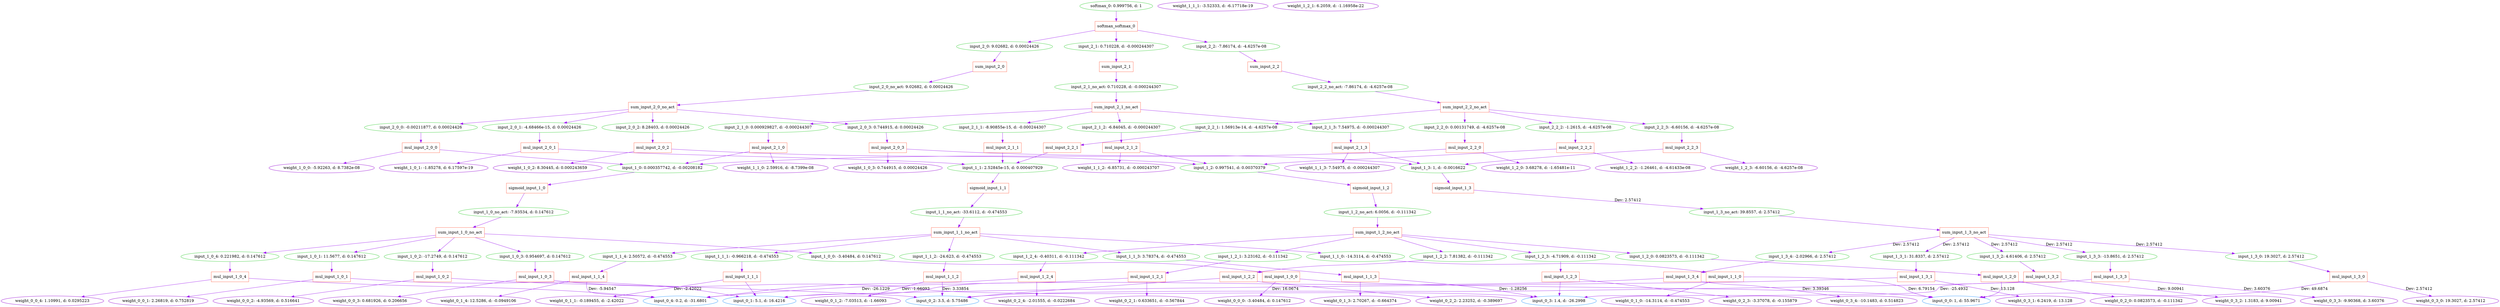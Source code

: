 digraph G {
0 [label="softmax_0: 0.999756, d: 1", shape=oval, color=limegreen];
1 [label="softmax_softmax_0", shape=box, color=tomato];
2 [label="input_2_0: 9.02682, d: 0.00024426", shape=oval, color=limegreen];
3 [label="sum_input_2_0", shape=box, color=tomato];
4 [label="input_2_0_no_act: 9.02682, d: 0.00024426", shape=oval, color=limegreen];
5 [label="sum_input_2_0_no_act", shape=box, color=tomato];
6 [label="input_2_0_0: -0.00211877, d: 0.00024426", shape=oval, color=limegreen];
7 [label="mul_input_2_0_0", shape=box, color=tomato];
8 [label="weight_1_0_0: -5.92263, d: 8.7382e-08", shape=oval, color=darkviolet];
9 [label="input_1_0: 0.000357742, d: -0.00208182", shape=oval, color=limegreen];
10 [label="sigmoid_input_1_0", shape=box, color=tomato];
11 [label="input_1_0_no_act: -7.93534, d: 0.147612", shape=oval, color=limegreen];
12 [label="sum_input_1_0_no_act", shape=box, color=tomato];
13 [label="input_1_0_0: -3.40484, d: 0.147612", shape=oval, color=limegreen];
14 [label="mul_input_1_0_0", shape=box, color=tomato];
15 [label="weight_0_0_0: -3.40484, d: 0.147612", shape=oval, color=darkviolet];
16 [label="input_0_0: 1, d: 55.9671", shape=oval, color=dodgerblue];
17 [label="input_1_0_1: 11.5677, d: 0.147612", shape=oval, color=limegreen];
18 [label="mul_input_1_0_1", shape=box, color=tomato];
19 [label="weight_0_0_1: 2.26819, d: 0.752819", shape=oval, color=darkviolet];
20 [label="input_0_1: 5.1, d: 16.4216", shape=oval, color=dodgerblue];
21 [label="input_1_0_2: -17.2749, d: 0.147612", shape=oval, color=limegreen];
22 [label="mul_input_1_0_2", shape=box, color=tomato];
23 [label="weight_0_0_2: -4.93569, d: 0.516641", shape=oval, color=darkviolet];
24 [label="input_0_2: 3.5, d: 5.75486", shape=oval, color=dodgerblue];
25 [label="input_1_0_3: 0.954697, d: 0.147612", shape=oval, color=limegreen];
26 [label="mul_input_1_0_3", shape=box, color=tomato];
27 [label="weight_0_0_3: 0.681926, d: 0.206656", shape=oval, color=darkviolet];
28 [label="input_0_3: 1.4, d: -26.2998", shape=oval, color=dodgerblue];
29 [label="input_1_0_4: 0.221982, d: 0.147612", shape=oval, color=limegreen];
30 [label="mul_input_1_0_4", shape=box, color=tomato];
31 [label="weight_0_0_4: 1.10991, d: 0.0295223", shape=oval, color=darkviolet];
32 [label="input_0_4: 0.2, d: -31.6801", shape=oval, color=dodgerblue];
33 [label="input_2_0_1: -4.68466e-15, d: 0.00024426", shape=oval, color=limegreen];
34 [label="mul_input_2_0_1", shape=box, color=tomato];
35 [label="weight_1_0_1: -1.85278, d: 6.17597e-19", shape=oval, color=darkviolet];
36 [label="input_1_1: 2.52845e-15, d: 0.000407929", shape=oval, color=limegreen];
37 [label="sigmoid_input_1_1", shape=box, color=tomato];
38 [label="input_1_1_no_act: -33.6112, d: -0.474553", shape=oval, color=limegreen];
39 [label="sum_input_1_1_no_act", shape=box, color=tomato];
40 [label="input_1_1_0: -14.3114, d: -0.474553", shape=oval, color=limegreen];
41 [label="mul_input_1_1_0", shape=box, color=tomato];
42 [label="weight_0_1_0: -14.3114, d: -0.474553", shape=oval, color=darkviolet];
43 [label="input_1_1_1: -0.966218, d: -0.474553", shape=oval, color=limegreen];
44 [label="mul_input_1_1_1", shape=box, color=tomato];
45 [label="weight_0_1_1: -0.189455, d: -2.42022", shape=oval, color=darkviolet];
46 [label="input_1_1_2: -24.623, d: -0.474553", shape=oval, color=limegreen];
47 [label="mul_input_1_1_2", shape=box, color=tomato];
48 [label="weight_0_1_2: -7.03513, d: -1.66093", shape=oval, color=darkviolet];
49 [label="input_1_1_3: 3.78374, d: -0.474553", shape=oval, color=limegreen];
50 [label="mul_input_1_1_3", shape=box, color=tomato];
51 [label="weight_0_1_3: 2.70267, d: -0.664374", shape=oval, color=darkviolet];
52 [label="input_1_1_4: 2.50572, d: -0.474553", shape=oval, color=limegreen];
53 [label="mul_input_1_1_4", shape=box, color=tomato];
54 [label="weight_0_1_4: 12.5286, d: -0.0949106", shape=oval, color=darkviolet];
55 [label="input_2_0_2: 8.28403, d: 0.00024426", shape=oval, color=limegreen];
56 [label="mul_input_2_0_2", shape=box, color=tomato];
57 [label="weight_1_0_2: 8.30445, d: 0.000243659", shape=oval, color=darkviolet];
58 [label="input_1_2: 0.997541, d: 0.00370379", shape=oval, color=limegreen];
59 [label="sigmoid_input_1_2", shape=box, color=tomato];
60 [label="input_1_2_no_act: 6.0056, d: -0.111342", shape=oval, color=limegreen];
61 [label="sum_input_1_2_no_act", shape=box, color=tomato];
62 [label="input_1_2_0: 0.0823573, d: -0.111342", shape=oval, color=limegreen];
63 [label="mul_input_1_2_0", shape=box, color=tomato];
64 [label="weight_0_2_0: 0.0823573, d: -0.111342", shape=oval, color=darkviolet];
65 [label="input_1_2_1: 3.23162, d: -0.111342", shape=oval, color=limegreen];
66 [label="mul_input_1_2_1", shape=box, color=tomato];
67 [label="weight_0_2_1: 0.633651, d: -0.567844", shape=oval, color=darkviolet];
68 [label="input_1_2_2: 7.81382, d: -0.111342", shape=oval, color=limegreen];
69 [label="mul_input_1_2_2", shape=box, color=tomato];
70 [label="weight_0_2_2: 2.23252, d: -0.389697", shape=oval, color=darkviolet];
71 [label="input_1_2_3: -4.71909, d: -0.111342", shape=oval, color=limegreen];
72 [label="mul_input_1_2_3", shape=box, color=tomato];
73 [label="weight_0_2_3: -3.37078, d: -0.155879", shape=oval, color=darkviolet];
74 [label="input_1_2_4: -0.40311, d: -0.111342", shape=oval, color=limegreen];
75 [label="mul_input_1_2_4", shape=box, color=tomato];
76 [label="weight_0_2_4: -2.01555, d: -0.0222684", shape=oval, color=darkviolet];
77 [label="input_2_0_3: 0.744915, d: 0.00024426", shape=oval, color=limegreen];
78 [label="mul_input_2_0_3", shape=box, color=tomato];
79 [label="weight_1_0_3: 0.744915, d: 0.00024426", shape=oval, color=darkviolet];
80 [label="input_1_3: 1, d: -0.0016622", shape=oval, color=limegreen];
81 [label="sigmoid_input_1_3", shape=box, color=tomato];
82 [label="input_1_3_no_act: 39.8557, d: 2.57412", shape=oval, color=limegreen];
83 [label="sum_input_1_3_no_act", shape=box, color=tomato];
84 [label="input_1_3_0: 19.3027, d: 2.57412", shape=oval, color=limegreen];
85 [label="mul_input_1_3_0", shape=box, color=tomato];
86 [label="weight_0_3_0: 19.3027, d: 2.57412", shape=oval, color=darkviolet];
87 [label="input_1_3_1: 31.8337, d: 2.57412", shape=oval, color=limegreen];
88 [label="mul_input_1_3_1", shape=box, color=tomato];
89 [label="weight_0_3_1: 6.2419, d: 13.128", shape=oval, color=darkviolet];
90 [label="input_1_3_2: 4.61406, d: 2.57412", shape=oval, color=limegreen];
91 [label="mul_input_1_3_2", shape=box, color=tomato];
92 [label="weight_0_3_2: 1.3183, d: 9.00941", shape=oval, color=darkviolet];
93 [label="input_1_3_3: -13.8651, d: 2.57412", shape=oval, color=limegreen];
94 [label="mul_input_1_3_3", shape=box, color=tomato];
95 [label="weight_0_3_3: -9.90368, d: 3.60376", shape=oval, color=darkviolet];
96 [label="input_1_3_4: -2.02966, d: 2.57412", shape=oval, color=limegreen];
97 [label="mul_input_1_3_4", shape=box, color=tomato];
98 [label="weight_0_3_4: -10.1483, d: 0.514823", shape=oval, color=darkviolet];
99 [label="input_2_1: 0.710228, d: -0.000244307", shape=oval, color=limegreen];
100 [label="sum_input_2_1", shape=box, color=tomato];
101 [label="input_2_1_no_act: 0.710228, d: -0.000244307", shape=oval, color=limegreen];
102 [label="sum_input_2_1_no_act", shape=box, color=tomato];
103 [label="input_2_1_0: 0.000929827, d: -0.000244307", shape=oval, color=limegreen];
104 [label="mul_input_2_1_0", shape=box, color=tomato];
105 [label="weight_1_1_0: 2.59916, d: -8.7399e-08", shape=oval, color=darkviolet];
106 [label="input_2_1_1: -8.90855e-15, d: -0.000244307", shape=oval, color=limegreen];
107 [label="mul_input_2_1_1", shape=box, color=tomato];
108 [label="weight_1_1_1: -3.52333, d: -6.17718e-19", shape=oval, color=darkviolet];
109 [label="input_2_1_2: -6.84045, d: -0.000244307", shape=oval, color=limegreen];
110 [label="mul_input_2_1_2", shape=box, color=tomato];
111 [label="weight_1_1_2: -6.85731, d: -0.000243707", shape=oval, color=darkviolet];
112 [label="input_2_1_3: 7.54975, d: -0.000244307", shape=oval, color=limegreen];
113 [label="mul_input_2_1_3", shape=box, color=tomato];
114 [label="weight_1_1_3: 7.54975, d: -0.000244307", shape=oval, color=darkviolet];
115 [label="input_2_2: -7.86174, d: -4.6257e-08", shape=oval, color=limegreen];
116 [label="sum_input_2_2", shape=box, color=tomato];
117 [label="input_2_2_no_act: -7.86174, d: -4.6257e-08", shape=oval, color=limegreen];
118 [label="sum_input_2_2_no_act", shape=box, color=tomato];
119 [label="input_2_2_0: 0.00131749, d: -4.6257e-08", shape=oval, color=limegreen];
120 [label="mul_input_2_2_0", shape=box, color=tomato];
121 [label="weight_1_2_0: 3.68278, d: -1.65481e-11", shape=oval, color=darkviolet];
122 [label="input_2_2_1: 1.56913e-14, d: -4.6257e-08", shape=oval, color=limegreen];
123 [label="mul_input_2_2_1", shape=box, color=tomato];
124 [label="weight_1_2_1: 6.2059, d: -1.16958e-22", shape=oval, color=darkviolet];
125 [label="input_2_2_2: -1.2615, d: -4.6257e-08", shape=oval, color=limegreen];
126 [label="mul_input_2_2_2", shape=box, color=tomato];
127 [label="weight_1_2_2: -1.26461, d: -4.61433e-08", shape=oval, color=darkviolet];
128 [label="input_2_2_3: -6.60156, d: -4.6257e-08", shape=oval, color=limegreen];
129 [label="mul_input_2_2_3", shape=box, color=tomato];
130 [label="weight_1_2_3: -6.60156, d: -4.6257e-08", shape=oval, color=darkviolet];
0->1  [color=purple]
 [label=""];
2->3  [color=purple]
 [label=""];
4->5  [color=purple]
 [label=""];
6->7  [color=purple]
 [label=""];
9->10  [color=purple]
 [label=""];
11->12  [color=purple]
 [label=""];
13->14  [color=purple]
 [label=""];
17->18  [color=purple]
 [label=""];
21->22  [color=purple]
 [label=""];
25->26  [color=purple]
 [label=""];
29->30  [color=purple]
 [label=""];
33->34  [color=purple]
 [label=""];
36->37  [color=purple]
 [label=""];
38->39  [color=purple]
 [label=""];
40->41  [color=purple]
 [label=""];
43->44  [color=purple]
 [label=""];
46->47  [color=purple]
 [label=""];
49->50  [color=purple]
 [label=""];
52->53  [color=purple]
 [label=""];
55->56  [color=purple]
 [label=""];
58->59  [color=purple]
 [label=""];
60->61  [color=purple]
 [label=""];
62->63  [color=purple]
 [label=""];
65->66  [color=purple]
 [label=""];
68->69  [color=purple]
 [label=""];
71->72  [color=purple]
 [label=""];
74->75  [color=purple]
 [label=""];
77->78  [color=purple]
 [label=""];
80->81  [color=purple]
 [label=""];
82->83  [color=purple]
 [label=""];
84->85  [color=purple]
 [label=""];
87->88  [color=purple]
 [label=""];
90->91  [color=purple]
 [label=""];
93->94  [color=purple]
 [label=""];
96->97  [color=purple]
 [label=""];
99->100  [color=purple]
 [label=""];
101->102  [color=purple]
 [label=""];
103->104  [color=purple]
 [label=""];
106->107  [color=purple]
 [label=""];
109->110  [color=purple]
 [label=""];
112->113  [color=purple]
 [label=""];
115->116  [color=purple]
 [label=""];
117->118  [color=purple]
 [label=""];
119->120  [color=purple]
 [label=""];
122->123  [color=purple]
 [label=""];
125->126  [color=purple]
 [label=""];
128->129  [color=purple]
 [label=""];
1->2  [color=purple]
 [label=""];
3->4  [color=purple]
 [label=""];
5->6  [color=purple]
 [label=""];
7->8  [color=purple]
 [label=""];
7->9  [color=purple]
 [label=""];
10->11  [color=purple]
 [label=""];
12->13  [color=purple]
 [label=""];
14->15  [color=purple]
 [label=""];
14->16  [color=purple]
 [label=""];
12->17  [color=purple]
 [label=""];
18->19  [color=purple]
 [label=""];
18->20  [color=purple]
 [label=""];
12->21  [color=purple]
 [label=""];
22->23  [color=purple]
 [label=""];
22->24  [color=purple]
 [label=""];
12->25  [color=purple]
 [label=""];
26->27  [color=purple]
 [label=""];
26->28  [color=purple]
 [label=""];
12->29  [color=purple]
 [label=""];
30->31  [color=purple]
 [label=""];
30->32  [color=purple]
 [label=""];
5->33  [color=purple]
 [label=""];
34->35  [color=purple]
 [label=""];
34->36  [color=purple]
 [label=""];
37->38  [color=purple]
 [label=""];
39->40  [color=purple]
 [label=""];
41->42  [color=purple]
 [label=""];
41->16  [color=purple]
 [label="Dev: 6.79154"];
39->43  [color=purple]
 [label=""];
44->45  [color=purple]
 [label="Dev: -2.42022"];
44->20  [color=purple]
 [label=""];
39->46  [color=purple]
 [label=""];
47->48  [color=purple]
 [label="Dev: -1.66093"];
47->24  [color=purple]
 [label="Dev: 3.33854"];
39->49  [color=purple]
 [label=""];
50->51  [color=purple]
 [label=""];
50->28  [color=purple]
 [label="Dev: -1.28256"];
39->52  [color=purple]
 [label=""];
53->54  [color=purple]
 [label=""];
53->32  [color=purple]
 [label="Dev: -5.94547"];
5->55  [color=purple]
 [label=""];
56->57  [color=purple]
 [label=""];
56->58  [color=purple]
 [label=""];
59->60  [color=purple]
 [label=""];
61->62  [color=purple]
 [label=""];
63->64  [color=purple]
 [label=""];
63->16  [color=purple]
 [label=""];
61->65  [color=purple]
 [label=""];
66->67  [color=purple]
 [label=""];
66->20  [color=purple]
 [label=""];
61->68  [color=purple]
 [label=""];
69->70  [color=purple]
 [label=""];
69->24  [color=purple]
 [label=""];
61->71  [color=purple]
 [label=""];
72->73  [color=purple]
 [label=""];
72->28  [color=purple]
 [label=""];
61->74  [color=purple]
 [label=""];
75->76  [color=purple]
 [label=""];
75->32  [color=purple]
 [label=""];
5->77  [color=purple]
 [label=""];
78->79  [color=purple]
 [label=""];
78->80  [color=purple]
 [label=""];
81->82  [color=purple]
 [label="Dev: 2.57412"];
83->84  [color=purple]
 [label="Dev: 2.57412"];
85->86  [color=purple]
 [label="Dev: 2.57412"];
85->16  [color=purple]
 [label="Dev: 49.6874"];
83->87  [color=purple]
 [label="Dev: 2.57412"];
88->89  [color=purple]
 [label="Dev: 13.128"];
88->20  [color=purple]
 [label="Dev: 16.0674"];
83->90  [color=purple]
 [label="Dev: 2.57412"];
91->92  [color=purple]
 [label="Dev: 9.00941"];
91->24  [color=purple]
 [label="Dev: 3.39346"];
83->93  [color=purple]
 [label="Dev: 2.57412"];
94->95  [color=purple]
 [label="Dev: 3.60376"];
94->28  [color=purple]
 [label="Dev: -25.4932"];
83->96  [color=purple]
 [label="Dev: 2.57412"];
97->98  [color=purple]
 [label=""];
97->32  [color=purple]
 [label="Dev: -26.1229"];
1->99  [color=purple]
 [label=""];
100->101  [color=purple]
 [label=""];
102->103  [color=purple]
 [label=""];
104->105  [color=purple]
 [label=""];
104->9  [color=purple]
 [label=""];
102->106  [color=purple]
 [label=""];
107->36  [color=purple]
 [label=""];
102->109  [color=purple]
 [label=""];
110->111  [color=purple]
 [label=""];
110->58  [color=purple]
 [label=""];
102->112  [color=purple]
 [label=""];
113->114  [color=purple]
 [label=""];
113->80  [color=purple]
 [label=""];
1->115  [color=purple]
 [label=""];
116->117  [color=purple]
 [label=""];
118->119  [color=purple]
 [label=""];
120->121  [color=purple]
 [label=""];
120->9  [color=purple]
 [label=""];
118->122  [color=purple]
 [label=""];
123->36  [color=purple]
 [label=""];
118->125  [color=purple]
 [label=""];
126->127  [color=purple]
 [label=""];
126->58  [color=purple]
 [label=""];
118->128  [color=purple]
 [label=""];
129->130  [color=purple]
 [label=""];
129->80  [color=purple]
 [label=""];
}
